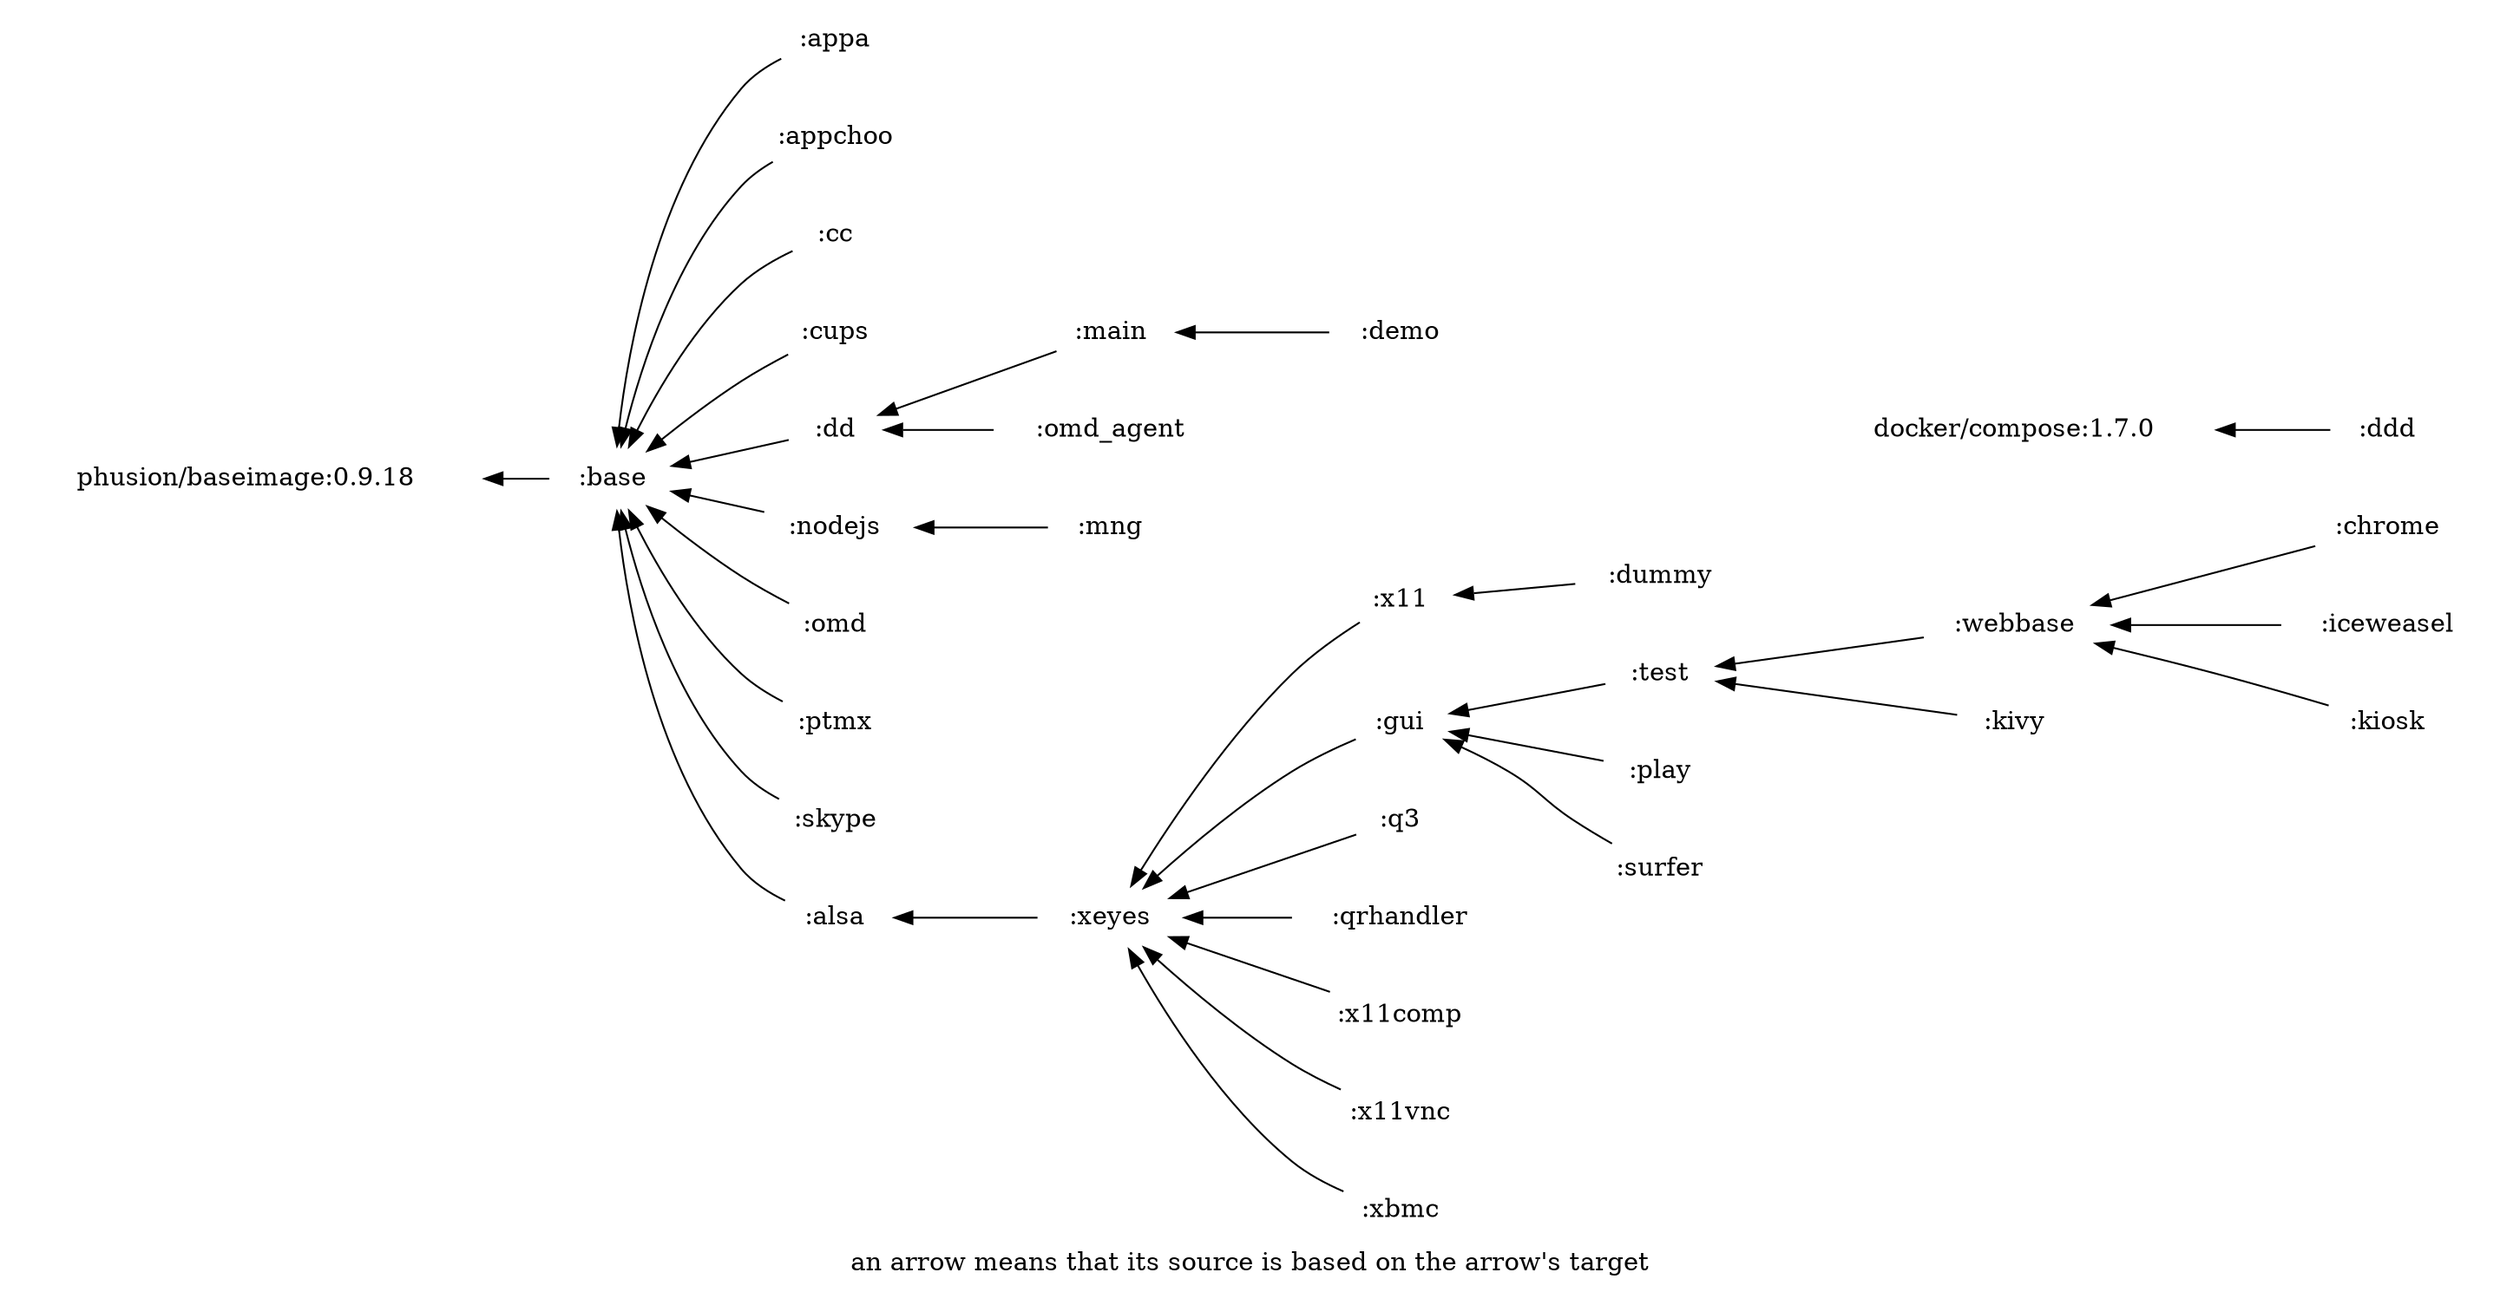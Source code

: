 digraph deps{ graph [label="an arrow means that its source is based on the arrow's target", labelloc=b]; node [color=white]; rankdir = RL;
":alsa" -> ":base" ;
":appa" -> ":base" ;
":appchoo" -> ":base" ;
":base" -> "phusion/baseimage:0.9.18" ;
":cc" -> ":base" ;
":chrome" -> ":webbase" ;
":cups" -> ":base" ;
":dd" -> ":base" ;
":ddd" -> "docker/compose:1.7.0" ;
":demo" -> ":main" ;
":dummy" -> ":x11" ;
":gui" -> ":xeyes" ;
":iceweasel" -> ":webbase" ;
":kiosk" -> ":webbase" ;
":kivy" -> ":test" ;
":main" -> ":dd" ;
":mng" -> ":nodejs" ;
":nodejs" -> ":base" ;
":omd" -> ":base" ;
":omd_agent" -> ":dd" ;
":play" -> ":gui" ;
":ptmx" -> ":base" ;
":q3" -> ":xeyes" ;
":qrhandler" -> ":xeyes" ;
":skype" -> ":base" ;
":surfer" -> ":gui" ;
":test" -> ":gui" ;
":webbase" -> ":test" ;
":x11" -> ":xeyes" ;
":x11comp" -> ":xeyes" ;
":x11vnc" -> ":xeyes" ;
":xbmc" -> ":xeyes" ;
":xeyes" -> ":alsa" ;
}

